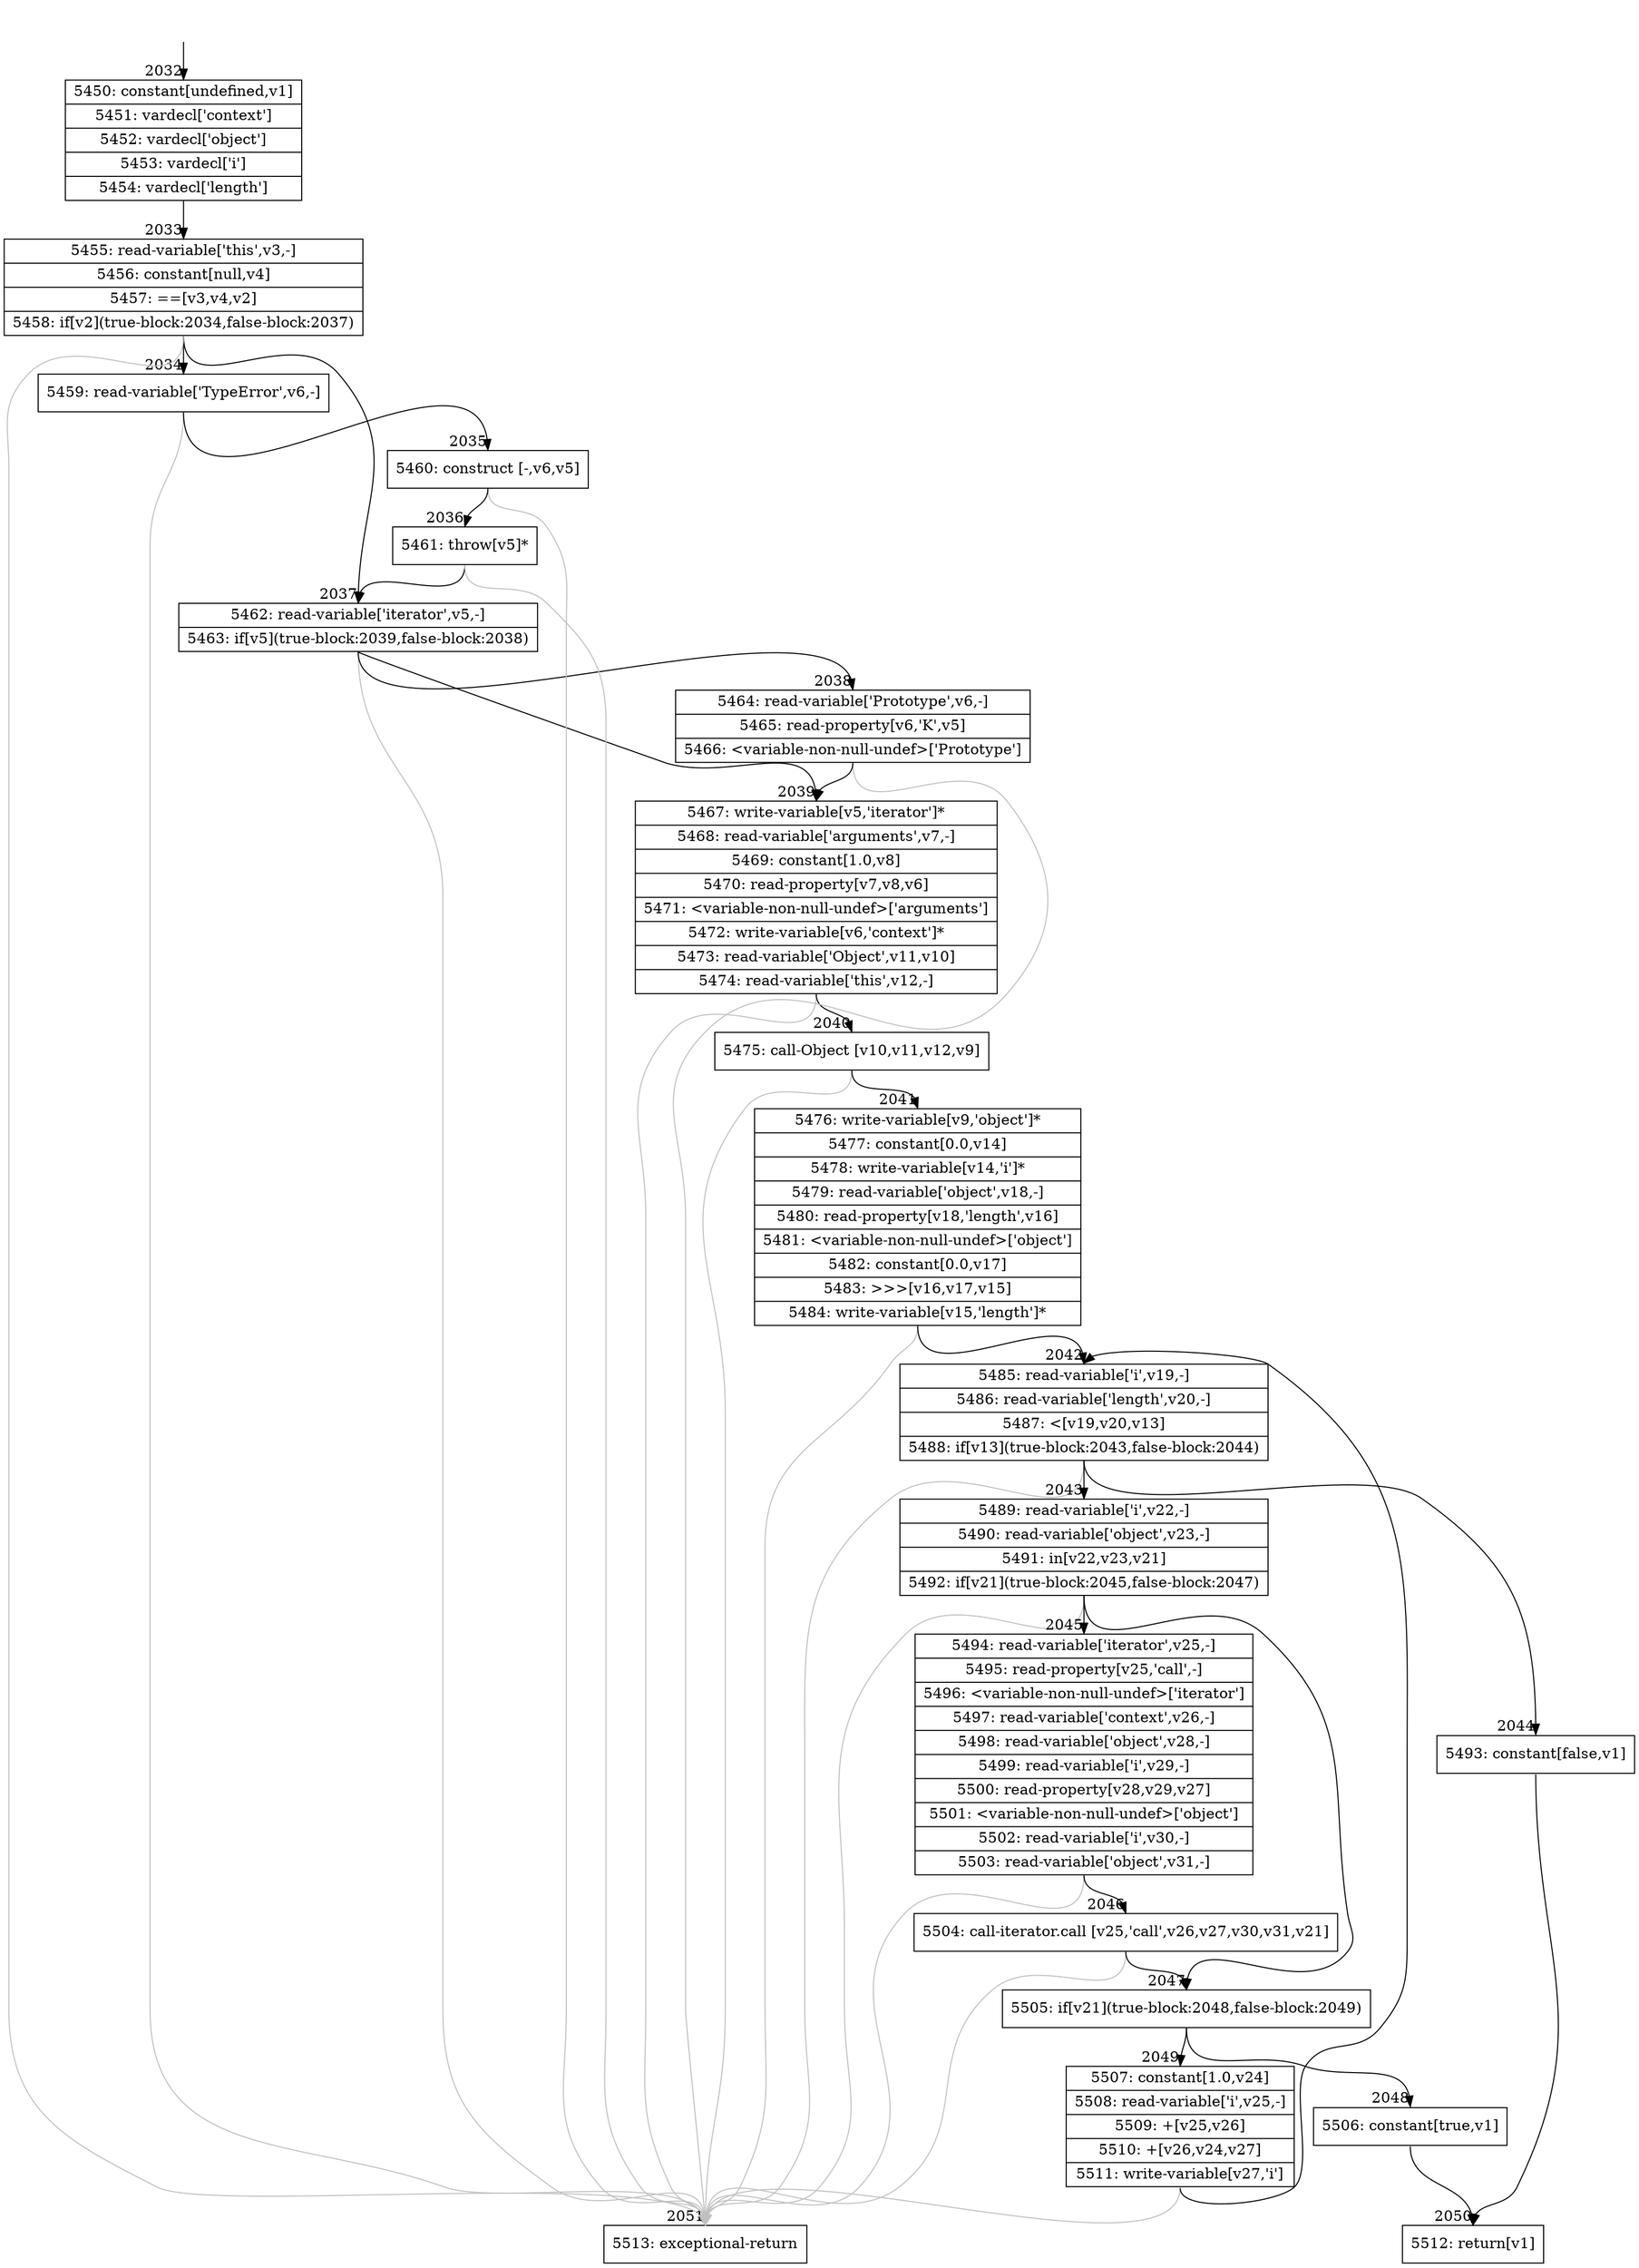 digraph {
rankdir="TD"
BB_entry180[shape=none,label=""];
BB_entry180 -> BB2032 [tailport=s, headport=n, headlabel="    2032"]
BB2032 [shape=record label="{5450: constant[undefined,v1]|5451: vardecl['context']|5452: vardecl['object']|5453: vardecl['i']|5454: vardecl['length']}" ] 
BB2032 -> BB2033 [tailport=s, headport=n, headlabel="      2033"]
BB2033 [shape=record label="{5455: read-variable['this',v3,-]|5456: constant[null,v4]|5457: ==[v3,v4,v2]|5458: if[v2](true-block:2034,false-block:2037)}" ] 
BB2033 -> BB2034 [tailport=s, headport=n, headlabel="      2034"]
BB2033 -> BB2037 [tailport=s, headport=n, headlabel="      2037"]
BB2033 -> BB2051 [tailport=s, headport=n, color=gray, headlabel="      2051"]
BB2034 [shape=record label="{5459: read-variable['TypeError',v6,-]}" ] 
BB2034 -> BB2035 [tailport=s, headport=n, headlabel="      2035"]
BB2034 -> BB2051 [tailport=s, headport=n, color=gray]
BB2035 [shape=record label="{5460: construct [-,v6,v5]}" ] 
BB2035 -> BB2036 [tailport=s, headport=n, headlabel="      2036"]
BB2035 -> BB2051 [tailport=s, headport=n, color=gray]
BB2036 [shape=record label="{5461: throw[v5]*}" ] 
BB2036 -> BB2037 [tailport=s, headport=n]
BB2036 -> BB2051 [tailport=s, headport=n, color=gray]
BB2037 [shape=record label="{5462: read-variable['iterator',v5,-]|5463: if[v5](true-block:2039,false-block:2038)}" ] 
BB2037 -> BB2039 [tailport=s, headport=n, headlabel="      2039"]
BB2037 -> BB2038 [tailport=s, headport=n, headlabel="      2038"]
BB2037 -> BB2051 [tailport=s, headport=n, color=gray]
BB2038 [shape=record label="{5464: read-variable['Prototype',v6,-]|5465: read-property[v6,'K',v5]|5466: \<variable-non-null-undef\>['Prototype']}" ] 
BB2038 -> BB2039 [tailport=s, headport=n]
BB2038 -> BB2051 [tailport=s, headport=n, color=gray]
BB2039 [shape=record label="{5467: write-variable[v5,'iterator']*|5468: read-variable['arguments',v7,-]|5469: constant[1.0,v8]|5470: read-property[v7,v8,v6]|5471: \<variable-non-null-undef\>['arguments']|5472: write-variable[v6,'context']*|5473: read-variable['Object',v11,v10]|5474: read-variable['this',v12,-]}" ] 
BB2039 -> BB2040 [tailport=s, headport=n, headlabel="      2040"]
BB2039 -> BB2051 [tailport=s, headport=n, color=gray]
BB2040 [shape=record label="{5475: call-Object [v10,v11,v12,v9]}" ] 
BB2040 -> BB2041 [tailport=s, headport=n, headlabel="      2041"]
BB2040 -> BB2051 [tailport=s, headport=n, color=gray]
BB2041 [shape=record label="{5476: write-variable[v9,'object']*|5477: constant[0.0,v14]|5478: write-variable[v14,'i']*|5479: read-variable['object',v18,-]|5480: read-property[v18,'length',v16]|5481: \<variable-non-null-undef\>['object']|5482: constant[0.0,v17]|5483: \>\>\>[v16,v17,v15]|5484: write-variable[v15,'length']*}" ] 
BB2041 -> BB2042 [tailport=s, headport=n, headlabel="      2042"]
BB2041 -> BB2051 [tailport=s, headport=n, color=gray]
BB2042 [shape=record label="{5485: read-variable['i',v19,-]|5486: read-variable['length',v20,-]|5487: \<[v19,v20,v13]|5488: if[v13](true-block:2043,false-block:2044)}" ] 
BB2042 -> BB2043 [tailport=s, headport=n, headlabel="      2043"]
BB2042 -> BB2044 [tailport=s, headport=n, headlabel="      2044"]
BB2042 -> BB2051 [tailport=s, headport=n, color=gray]
BB2043 [shape=record label="{5489: read-variable['i',v22,-]|5490: read-variable['object',v23,-]|5491: in[v22,v23,v21]|5492: if[v21](true-block:2045,false-block:2047)}" ] 
BB2043 -> BB2047 [tailport=s, headport=n, headlabel="      2047"]
BB2043 -> BB2045 [tailport=s, headport=n, headlabel="      2045"]
BB2043 -> BB2051 [tailport=s, headport=n, color=gray]
BB2044 [shape=record label="{5493: constant[false,v1]}" ] 
BB2044 -> BB2050 [tailport=s, headport=n, headlabel="      2050"]
BB2045 [shape=record label="{5494: read-variable['iterator',v25,-]|5495: read-property[v25,'call',-]|5496: \<variable-non-null-undef\>['iterator']|5497: read-variable['context',v26,-]|5498: read-variable['object',v28,-]|5499: read-variable['i',v29,-]|5500: read-property[v28,v29,v27]|5501: \<variable-non-null-undef\>['object']|5502: read-variable['i',v30,-]|5503: read-variable['object',v31,-]}" ] 
BB2045 -> BB2046 [tailport=s, headport=n, headlabel="      2046"]
BB2045 -> BB2051 [tailport=s, headport=n, color=gray]
BB2046 [shape=record label="{5504: call-iterator.call [v25,'call',v26,v27,v30,v31,v21]}" ] 
BB2046 -> BB2047 [tailport=s, headport=n]
BB2046 -> BB2051 [tailport=s, headport=n, color=gray]
BB2047 [shape=record label="{5505: if[v21](true-block:2048,false-block:2049)}" ] 
BB2047 -> BB2048 [tailport=s, headport=n, headlabel="      2048"]
BB2047 -> BB2049 [tailport=s, headport=n, headlabel="      2049"]
BB2048 [shape=record label="{5506: constant[true,v1]}" ] 
BB2048 -> BB2050 [tailport=s, headport=n]
BB2049 [shape=record label="{5507: constant[1.0,v24]|5508: read-variable['i',v25,-]|5509: +[v25,v26]|5510: +[v26,v24,v27]|5511: write-variable[v27,'i']}" ] 
BB2049 -> BB2042 [tailport=s, headport=n]
BB2049 -> BB2051 [tailport=s, headport=n, color=gray]
BB2050 [shape=record label="{5512: return[v1]}" ] 
BB2051 [shape=record label="{5513: exceptional-return}" ] 
//#$~ 1331
}
